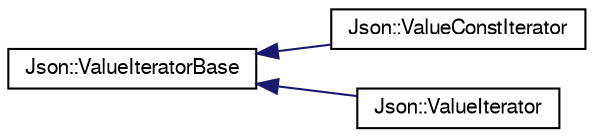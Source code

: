 digraph "Graphical Class Hierarchy"
{
  edge [fontname="FreeSans",fontsize="10",labelfontname="FreeSans",labelfontsize="10"];
  node [fontname="FreeSans",fontsize="10",shape=record];
  rankdir="LR";
  Node1 [label="Json::ValueIteratorBase",height=0.2,width=0.4,color="black", fillcolor="white", style="filled",URL="$class_json_1_1_value_iterator_base.html",tooltip="base class for Value iterators. "];
  Node1 -> Node2 [dir="back",color="midnightblue",fontsize="10",style="solid",fontname="FreeSans"];
  Node2 [label="Json::ValueConstIterator",height=0.2,width=0.4,color="black", fillcolor="white", style="filled",URL="$class_json_1_1_value_const_iterator.html",tooltip="const iterator for object and array value. "];
  Node1 -> Node3 [dir="back",color="midnightblue",fontsize="10",style="solid",fontname="FreeSans"];
  Node3 [label="Json::ValueIterator",height=0.2,width=0.4,color="black", fillcolor="white", style="filled",URL="$class_json_1_1_value_iterator.html",tooltip="Iterator for object and array value. "];
}
